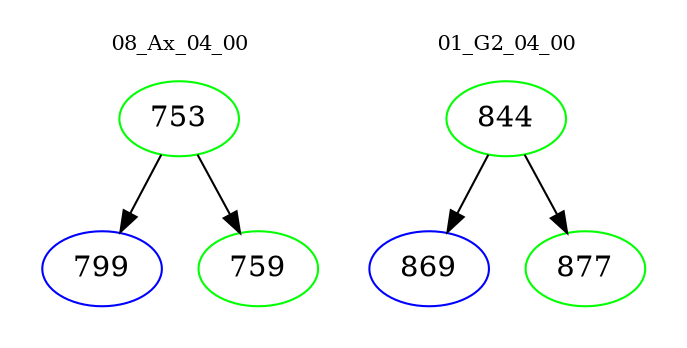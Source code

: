 digraph{
subgraph cluster_0 {
color = white
label = "08_Ax_04_00";
fontsize=10;
T0_753 [label="753", color="green"]
T0_753 -> T0_799 [color="black"]
T0_799 [label="799", color="blue"]
T0_753 -> T0_759 [color="black"]
T0_759 [label="759", color="green"]
}
subgraph cluster_1 {
color = white
label = "01_G2_04_00";
fontsize=10;
T1_844 [label="844", color="green"]
T1_844 -> T1_869 [color="black"]
T1_869 [label="869", color="blue"]
T1_844 -> T1_877 [color="black"]
T1_877 [label="877", color="green"]
}
}
